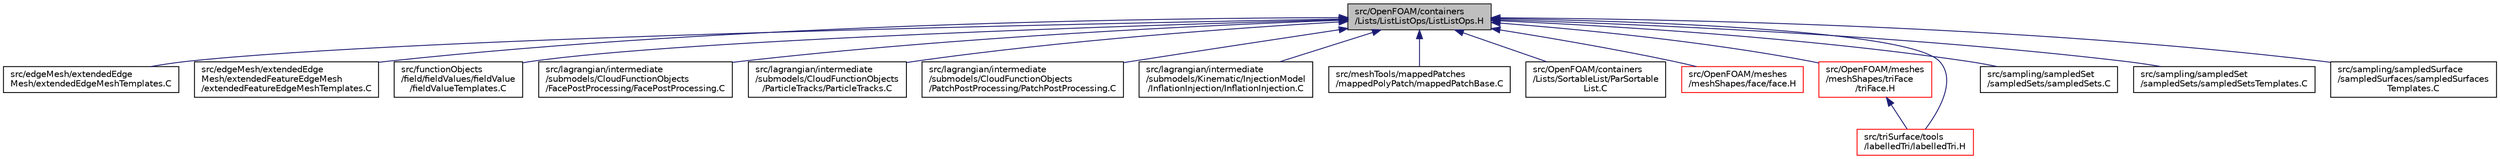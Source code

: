 digraph "src/OpenFOAM/containers/Lists/ListListOps/ListListOps.H"
{
  bgcolor="transparent";
  edge [fontname="Helvetica",fontsize="10",labelfontname="Helvetica",labelfontsize="10"];
  node [fontname="Helvetica",fontsize="10",shape=record];
  Node62 [label="src/OpenFOAM/containers\l/Lists/ListListOps/ListListOps.H",height=0.2,width=0.4,color="black", fillcolor="grey75", style="filled", fontcolor="black"];
  Node62 -> Node63 [dir="back",color="midnightblue",fontsize="10",style="solid",fontname="Helvetica"];
  Node63 [label="src/edgeMesh/extendedEdge\lMesh/extendedEdgeMeshTemplates.C",height=0.2,width=0.4,color="black",URL="$a01016.html"];
  Node62 -> Node64 [dir="back",color="midnightblue",fontsize="10",style="solid",fontname="Helvetica"];
  Node64 [label="src/edgeMesh/extendedEdge\lMesh/extendedFeatureEdgeMesh\l/extendedFeatureEdgeMeshTemplates.C",height=0.2,width=0.4,color="black",URL="$a01028.html"];
  Node62 -> Node65 [dir="back",color="midnightblue",fontsize="10",style="solid",fontname="Helvetica"];
  Node65 [label="src/functionObjects\l/field/fieldValues/fieldValue\l/fieldValueTemplates.C",height=0.2,width=0.4,color="black",URL="$a04637.html"];
  Node62 -> Node66 [dir="back",color="midnightblue",fontsize="10",style="solid",fontname="Helvetica"];
  Node66 [label="src/lagrangian/intermediate\l/submodels/CloudFunctionObjects\l/FacePostProcessing/FacePostProcessing.C",height=0.2,width=0.4,color="black",URL="$a06233.html"];
  Node62 -> Node67 [dir="back",color="midnightblue",fontsize="10",style="solid",fontname="Helvetica"];
  Node67 [label="src/lagrangian/intermediate\l/submodels/CloudFunctionObjects\l/ParticleTracks/ParticleTracks.C",height=0.2,width=0.4,color="black",URL="$a06257.html"];
  Node62 -> Node68 [dir="back",color="midnightblue",fontsize="10",style="solid",fontname="Helvetica"];
  Node68 [label="src/lagrangian/intermediate\l/submodels/CloudFunctionObjects\l/PatchPostProcessing/PatchPostProcessing.C",height=0.2,width=0.4,color="black",URL="$a06272.html"];
  Node62 -> Node69 [dir="back",color="midnightblue",fontsize="10",style="solid",fontname="Helvetica"];
  Node69 [label="src/lagrangian/intermediate\l/submodels/Kinematic/InjectionModel\l/InflationInjection/InflationInjection.C",height=0.2,width=0.4,color="black",URL="$a06407.html"];
  Node62 -> Node70 [dir="back",color="midnightblue",fontsize="10",style="solid",fontname="Helvetica"];
  Node70 [label="src/meshTools/mappedPatches\l/mappedPolyPatch/mappedPatchBase.C",height=0.2,width=0.4,color="black",URL="$a08279.html"];
  Node62 -> Node71 [dir="back",color="midnightblue",fontsize="10",style="solid",fontname="Helvetica"];
  Node71 [label="src/OpenFOAM/containers\l/Lists/SortableList/ParSortable\lList.C",height=0.2,width=0.4,color="black",URL="$a09428.html"];
  Node62 -> Node72 [dir="back",color="midnightblue",fontsize="10",style="solid",fontname="Helvetica"];
  Node72 [label="src/OpenFOAM/meshes\l/meshShapes/face/face.H",height=0.2,width=0.4,color="red",URL="$a12080.html"];
  Node62 -> Node3036 [dir="back",color="midnightblue",fontsize="10",style="solid",fontname="Helvetica"];
  Node3036 [label="src/OpenFOAM/meshes\l/meshShapes/triFace\l/triFace.H",height=0.2,width=0.4,color="red",URL="$a12125.html"];
  Node3036 -> Node3149 [dir="back",color="midnightblue",fontsize="10",style="solid",fontname="Helvetica"];
  Node3149 [label="src/triSurface/tools\l/labelledTri/labelledTri.H",height=0.2,width=0.4,color="red",URL="$a17426.html"];
  Node62 -> Node1456 [dir="back",color="midnightblue",fontsize="10",style="solid",fontname="Helvetica"];
  Node1456 [label="src/sampling/sampledSet\l/sampledSets/sampledSets.C",height=0.2,width=0.4,color="black",URL="$a15026.html"];
  Node62 -> Node1577 [dir="back",color="midnightblue",fontsize="10",style="solid",fontname="Helvetica"];
  Node1577 [label="src/sampling/sampledSet\l/sampledSets/sampledSetsTemplates.C",height=0.2,width=0.4,color="black",URL="$a15035.html"];
  Node62 -> Node1077 [dir="back",color="midnightblue",fontsize="10",style="solid",fontname="Helvetica"];
  Node1077 [label="src/sampling/sampledSurface\l/sampledSurfaces/sampledSurfaces\lTemplates.C",height=0.2,width=0.4,color="black",URL="$a15152.html"];
  Node62 -> Node3149 [dir="back",color="midnightblue",fontsize="10",style="solid",fontname="Helvetica"];
}
